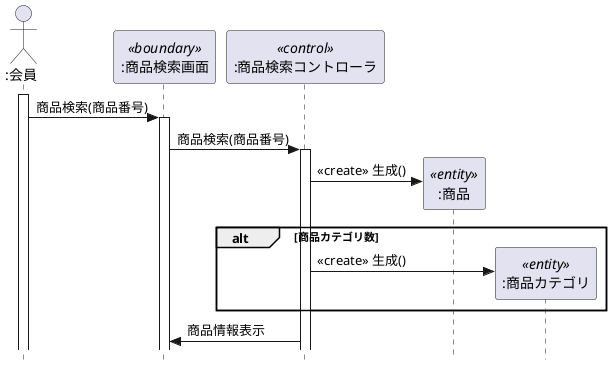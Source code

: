 @startuml 演習4-5_SD_商品情報検索.pu
hide footbox
skinparam style strictuml
actor ":会員" as member
participant ":商品検索画面" as boundary <<boundary>>
participant ":商品検索コントローラ" as control <<control>>
participant ":商品" as entity <<entity>>
participant ":商品カテゴリ" as entity2 <<entity>>
activate member
member -> boundary:商品検索(商品番号)
activate boundary
boundary -> control:商品検索(商品番号)
activate control
create entity
control -> entity:<<create>> 生成()
alt 商品カテゴリ数
create entity2
control -> entity2:<<create>> 生成()

end alt
control -> boundary:商品情報表示
@enduml